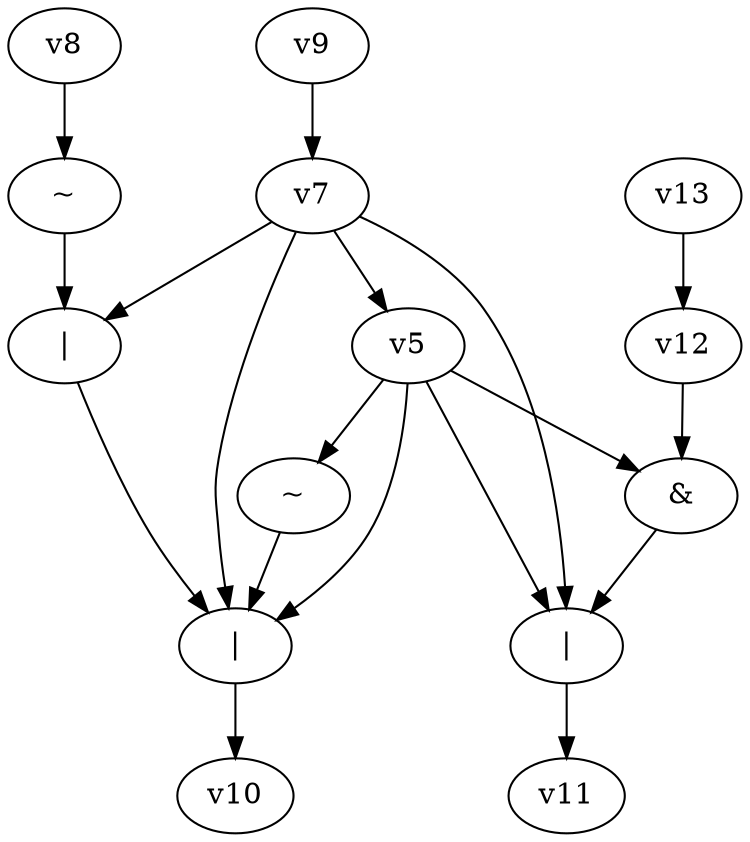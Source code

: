 digraph G { 
v0 [label="|"]; 
v1 [label="~"]; 
v2 [label="|"]; 
v3 [label="|"]; 
v4 [label="&"]; 
v6 [label="~"]; 
v0 -> v10;
v1 -> v0;
v2 -> v11;
v3 -> v0;
v4 -> v2;
v5 -> v0;
v5 -> v1;
v5 -> v2;
v5 -> v4;
v6 -> v3;
v7 -> v0;
v7 -> v2;
v7 -> v3;
v7 -> v5;
v8 -> v6;
v9 -> v7;
v12 -> v4;
v13 -> v12;
}